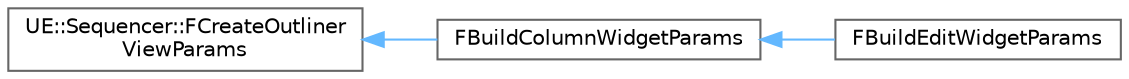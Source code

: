 digraph "Graphical Class Hierarchy"
{
 // INTERACTIVE_SVG=YES
 // LATEX_PDF_SIZE
  bgcolor="transparent";
  edge [fontname=Helvetica,fontsize=10,labelfontname=Helvetica,labelfontsize=10];
  node [fontname=Helvetica,fontsize=10,shape=box,height=0.2,width=0.4];
  rankdir="LR";
  Node0 [id="Node000000",label="UE::Sequencer::FCreateOutliner\lViewParams",height=0.2,width=0.4,color="grey40", fillcolor="white", style="filled",URL="$df/d65/structUE_1_1Sequencer_1_1FCreateOutlinerViewParams.html",tooltip="Parameters for creating an outliner item widget."];
  Node0 -> Node1 [id="edge9709_Node000000_Node000001",dir="back",color="steelblue1",style="solid",tooltip=" "];
  Node1 [id="Node000001",label="FBuildColumnWidgetParams",height=0.2,width=0.4,color="grey40", fillcolor="white", style="filled",URL="$d3/d78/structFBuildColumnWidgetParams.html",tooltip=" "];
  Node1 -> Node2 [id="edge9710_Node000001_Node000002",dir="back",color="steelblue1",style="solid",tooltip=" "];
  Node2 [id="Node000002",label="FBuildEditWidgetParams",height=0.2,width=0.4,color="grey40", fillcolor="white", style="filled",URL="$d2/d0a/structFBuildEditWidgetParams.html",tooltip="Data structure containing information required to build an edit widget."];
}
